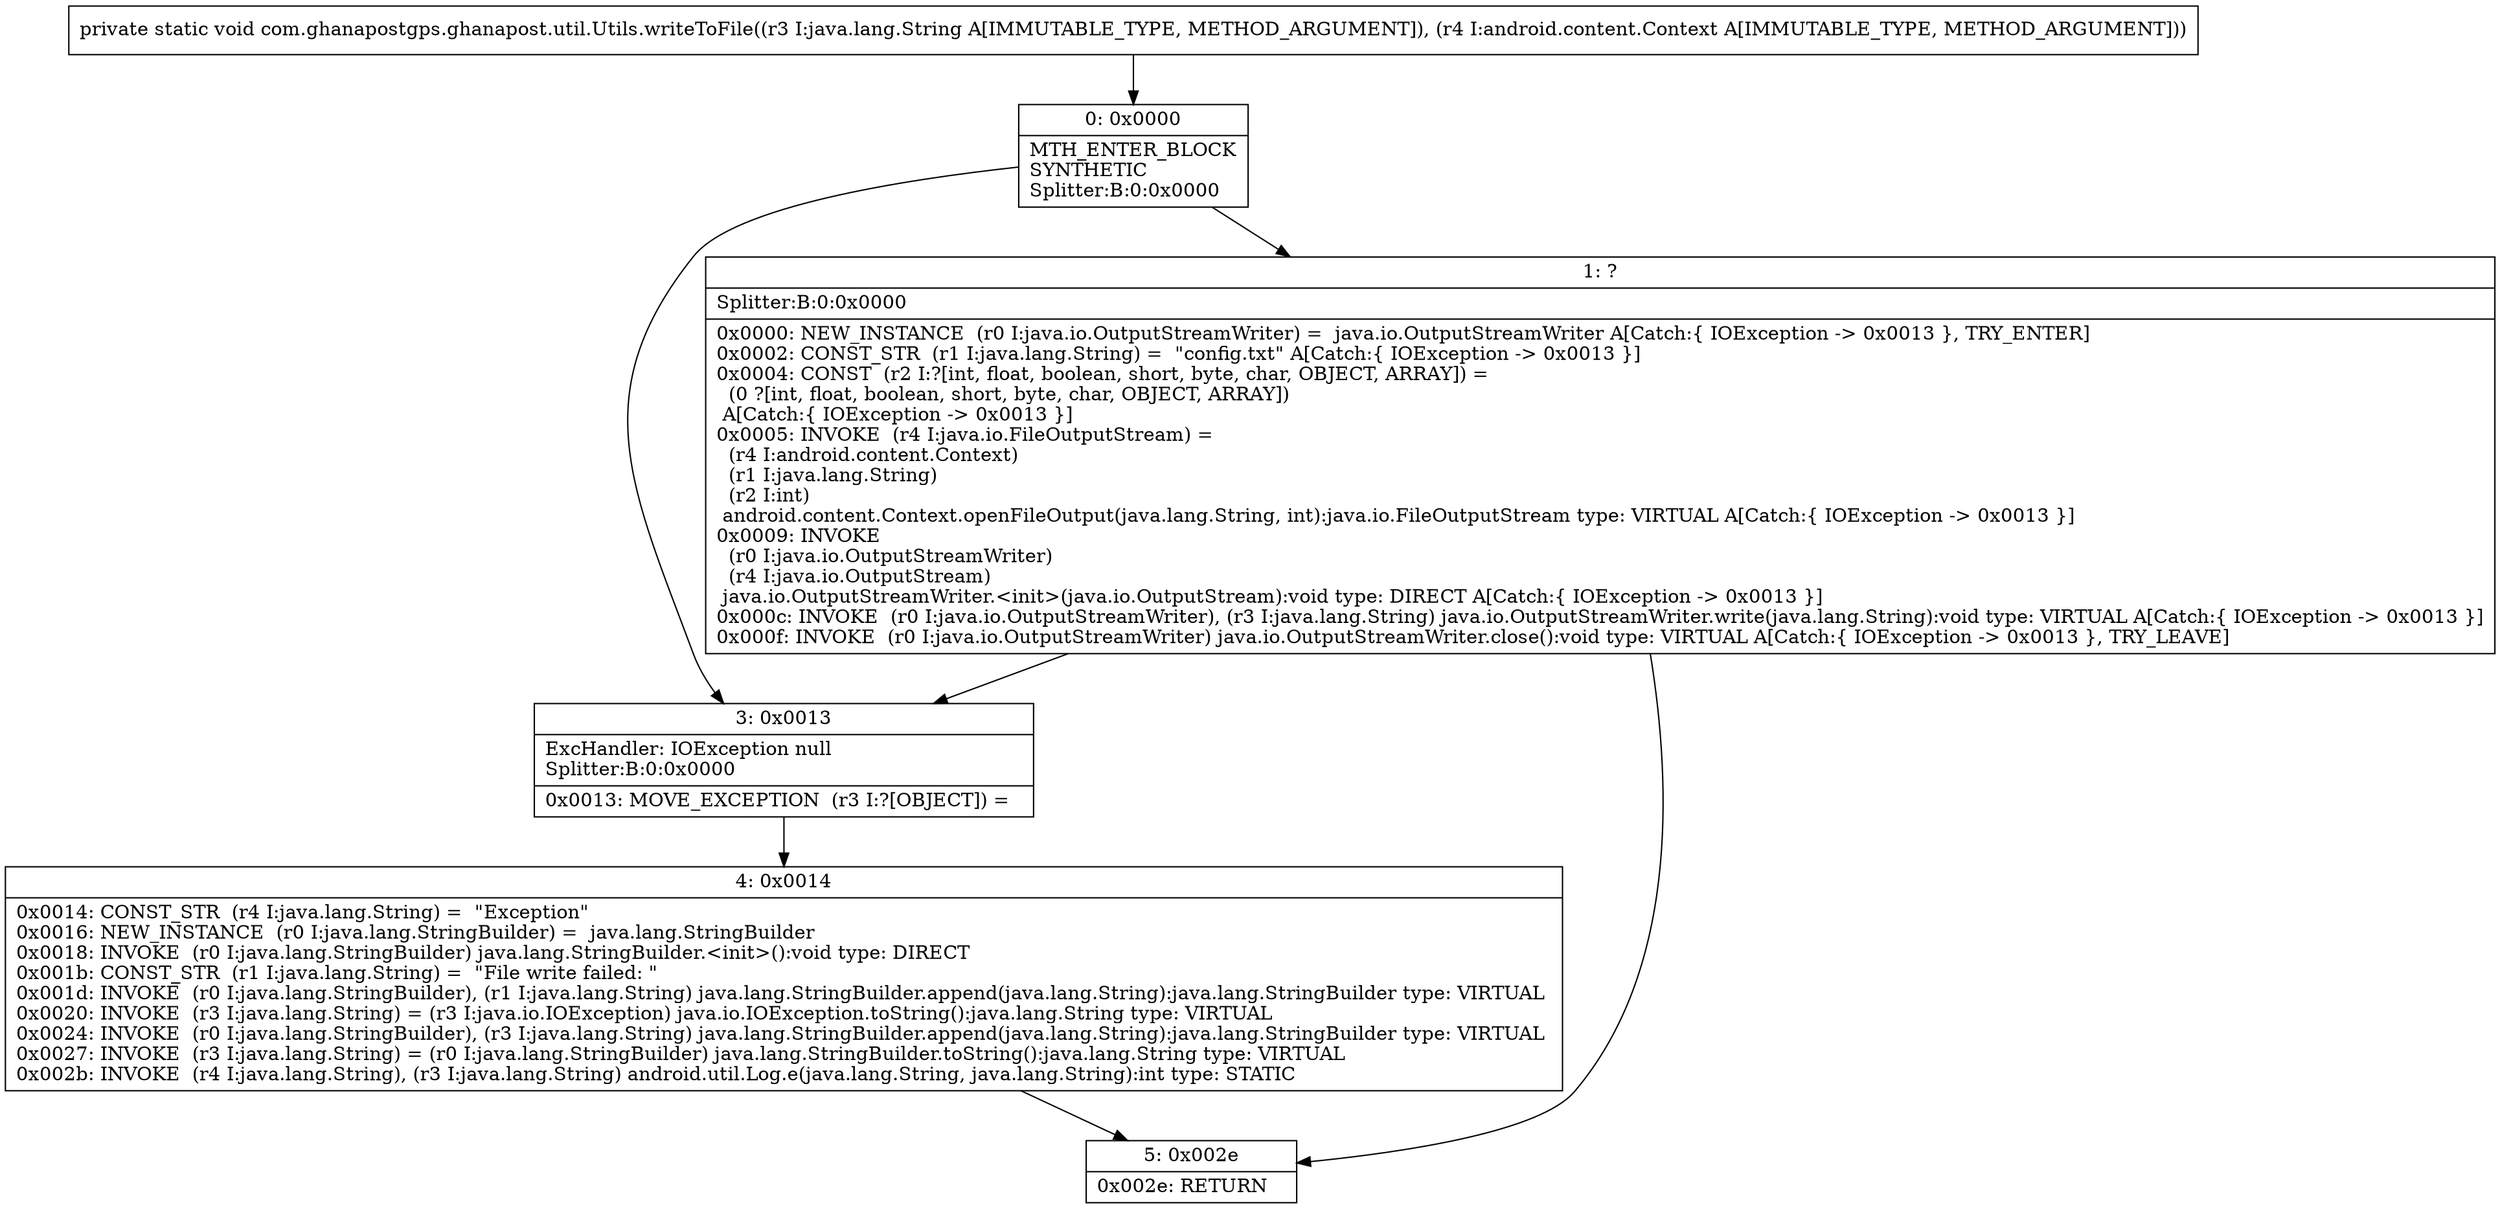 digraph "CFG forcom.ghanapostgps.ghanapost.util.Utils.writeToFile(Ljava\/lang\/String;Landroid\/content\/Context;)V" {
Node_0 [shape=record,label="{0\:\ 0x0000|MTH_ENTER_BLOCK\lSYNTHETIC\lSplitter:B:0:0x0000\l}"];
Node_1 [shape=record,label="{1\:\ ?|Splitter:B:0:0x0000\l|0x0000: NEW_INSTANCE  (r0 I:java.io.OutputStreamWriter) =  java.io.OutputStreamWriter A[Catch:\{ IOException \-\> 0x0013 \}, TRY_ENTER]\l0x0002: CONST_STR  (r1 I:java.lang.String) =  \"config.txt\" A[Catch:\{ IOException \-\> 0x0013 \}]\l0x0004: CONST  (r2 I:?[int, float, boolean, short, byte, char, OBJECT, ARRAY]) = \l  (0 ?[int, float, boolean, short, byte, char, OBJECT, ARRAY])\l A[Catch:\{ IOException \-\> 0x0013 \}]\l0x0005: INVOKE  (r4 I:java.io.FileOutputStream) = \l  (r4 I:android.content.Context)\l  (r1 I:java.lang.String)\l  (r2 I:int)\l android.content.Context.openFileOutput(java.lang.String, int):java.io.FileOutputStream type: VIRTUAL A[Catch:\{ IOException \-\> 0x0013 \}]\l0x0009: INVOKE  \l  (r0 I:java.io.OutputStreamWriter)\l  (r4 I:java.io.OutputStream)\l java.io.OutputStreamWriter.\<init\>(java.io.OutputStream):void type: DIRECT A[Catch:\{ IOException \-\> 0x0013 \}]\l0x000c: INVOKE  (r0 I:java.io.OutputStreamWriter), (r3 I:java.lang.String) java.io.OutputStreamWriter.write(java.lang.String):void type: VIRTUAL A[Catch:\{ IOException \-\> 0x0013 \}]\l0x000f: INVOKE  (r0 I:java.io.OutputStreamWriter) java.io.OutputStreamWriter.close():void type: VIRTUAL A[Catch:\{ IOException \-\> 0x0013 \}, TRY_LEAVE]\l}"];
Node_3 [shape=record,label="{3\:\ 0x0013|ExcHandler: IOException null\lSplitter:B:0:0x0000\l|0x0013: MOVE_EXCEPTION  (r3 I:?[OBJECT]) =  \l}"];
Node_4 [shape=record,label="{4\:\ 0x0014|0x0014: CONST_STR  (r4 I:java.lang.String) =  \"Exception\" \l0x0016: NEW_INSTANCE  (r0 I:java.lang.StringBuilder) =  java.lang.StringBuilder \l0x0018: INVOKE  (r0 I:java.lang.StringBuilder) java.lang.StringBuilder.\<init\>():void type: DIRECT \l0x001b: CONST_STR  (r1 I:java.lang.String) =  \"File write failed: \" \l0x001d: INVOKE  (r0 I:java.lang.StringBuilder), (r1 I:java.lang.String) java.lang.StringBuilder.append(java.lang.String):java.lang.StringBuilder type: VIRTUAL \l0x0020: INVOKE  (r3 I:java.lang.String) = (r3 I:java.io.IOException) java.io.IOException.toString():java.lang.String type: VIRTUAL \l0x0024: INVOKE  (r0 I:java.lang.StringBuilder), (r3 I:java.lang.String) java.lang.StringBuilder.append(java.lang.String):java.lang.StringBuilder type: VIRTUAL \l0x0027: INVOKE  (r3 I:java.lang.String) = (r0 I:java.lang.StringBuilder) java.lang.StringBuilder.toString():java.lang.String type: VIRTUAL \l0x002b: INVOKE  (r4 I:java.lang.String), (r3 I:java.lang.String) android.util.Log.e(java.lang.String, java.lang.String):int type: STATIC \l}"];
Node_5 [shape=record,label="{5\:\ 0x002e|0x002e: RETURN   \l}"];
MethodNode[shape=record,label="{private static void com.ghanapostgps.ghanapost.util.Utils.writeToFile((r3 I:java.lang.String A[IMMUTABLE_TYPE, METHOD_ARGUMENT]), (r4 I:android.content.Context A[IMMUTABLE_TYPE, METHOD_ARGUMENT])) }"];
MethodNode -> Node_0;
Node_0 -> Node_1;
Node_0 -> Node_3;
Node_1 -> Node_3;
Node_1 -> Node_5;
Node_3 -> Node_4;
Node_4 -> Node_5;
}

